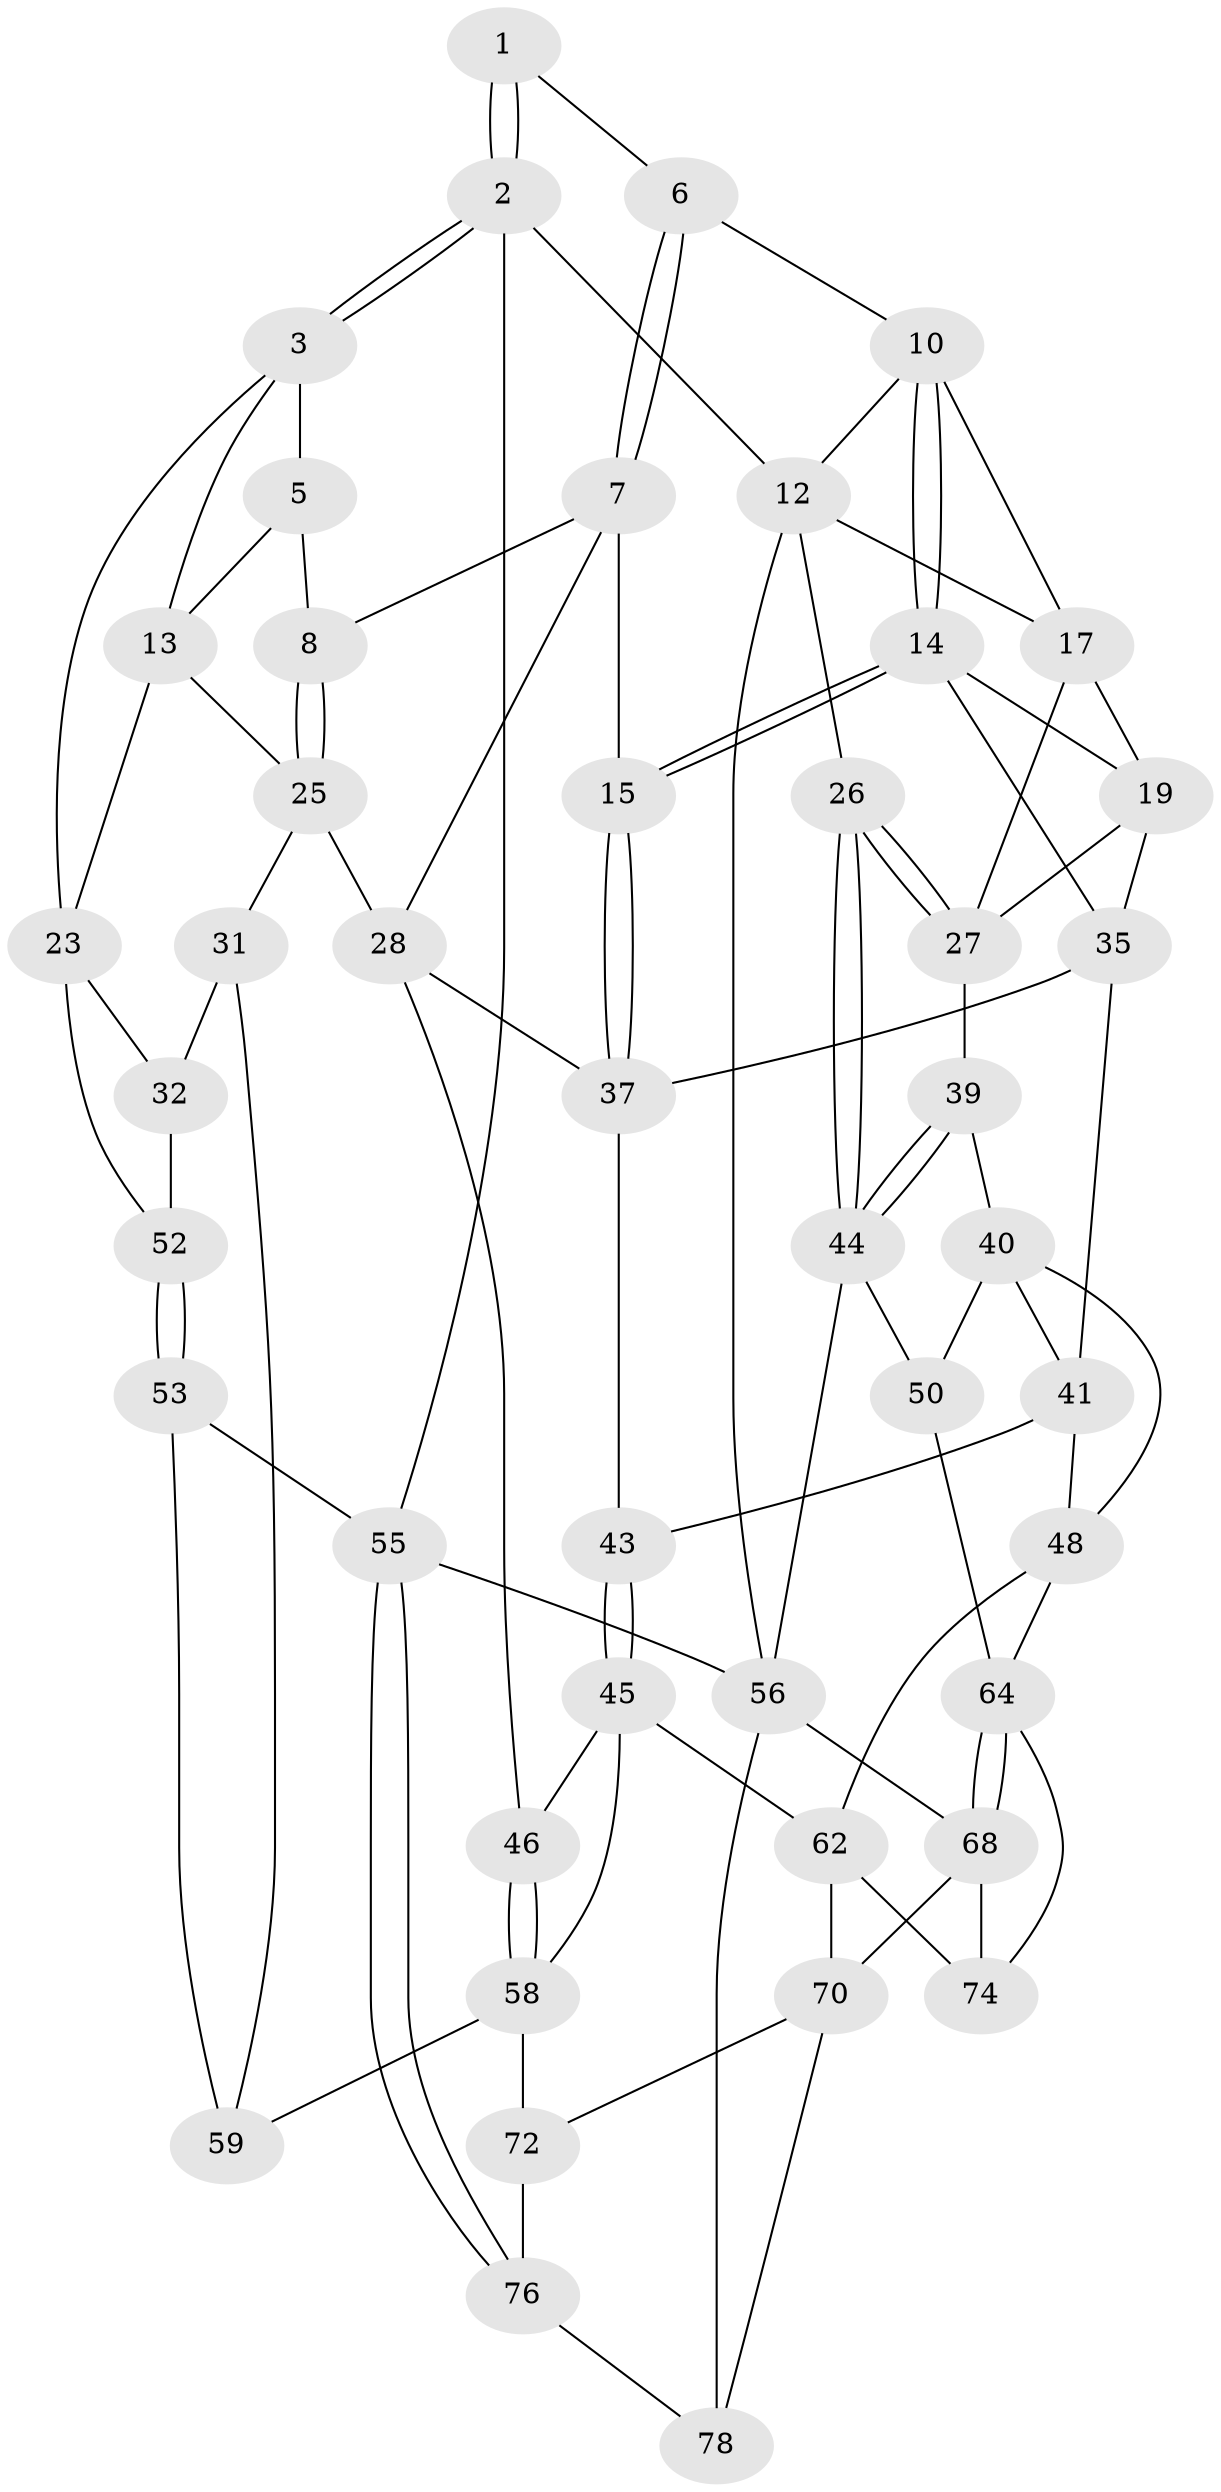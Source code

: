 // Generated by graph-tools (version 1.1) at 2025/24/03/03/25 07:24:33]
// undirected, 46 vertices, 98 edges
graph export_dot {
graph [start="1"]
  node [color=gray90,style=filled];
  1 [pos="+0.31957049862382003+0"];
  2 [pos="+0+0"];
  3 [pos="+0+0.006182813431913722",super="+4"];
  5 [pos="+0.2993597925653839+0",super="+9"];
  6 [pos="+0.48326724982732+0"];
  7 [pos="+0.385601837425644+0.21350947865915695",super="+16"];
  8 [pos="+0.29189690765460863+0.18927806183223836"];
  10 [pos="+0.6045075527834562+0",super="+11"];
  12 [pos="+1+0",super="+21"];
  13 [pos="+0.1314150158060981+0.1643803842663997",super="+22"];
  14 [pos="+0.5824992341897856+0.2375034403924917",super="+20"];
  15 [pos="+0.5625929600969788+0.25291451797535386"];
  17 [pos="+0.8481165110784827+0.10240886684760564",super="+18"];
  19 [pos="+0.7361632133143593+0.26387185954130293",super="+34"];
  23 [pos="+0.09085565994064478+0.25466958071575735",super="+24"];
  25 [pos="+0.22868123798876205+0.23892156356563726",super="+30"];
  26 [pos="+1+0.3357638577025751"];
  27 [pos="+0.9017861492230951+0.2540270434225892",super="+33"];
  28 [pos="+0.34340050808055783+0.4406565896257422",super="+29"];
  31 [pos="+0.22969736316598144+0.46094824643779875",super="+57"];
  32 [pos="+0.15540975219487632+0.45521119340827426",super="+51"];
  35 [pos="+0.6686368902597218+0.37813636462712413",super="+36"];
  37 [pos="+0.5670494194914265+0.41169931106437585",super="+38"];
  39 [pos="+0.8250245725619505+0.43912964292103673"];
  40 [pos="+0.7944980081890871+0.4769040516968429",super="+47"];
  41 [pos="+0.6936327088900375+0.48763319447515",super="+42"];
  43 [pos="+0.564630266369926+0.5790258217551337"];
  44 [pos="+1+0.4644091841530154",super="+49"];
  45 [pos="+0.4655441766020793+0.6743956980787643",super="+63"];
  46 [pos="+0.28361747013985467+0.4835113535600163"];
  48 [pos="+0.7246045501469787+0.6818136423069059",super="+61"];
  50 [pos="+0.8550763196428295+0.7103877532311401"];
  52 [pos="+0+0.4559095023216274"];
  53 [pos="+0+0.7851729165140906",super="+54"];
  55 [pos="+0+1"];
  56 [pos="+1+1",super="+67"];
  58 [pos="+0.1941983714740155+0.8043948152233504",super="+66"];
  59 [pos="+0.17616843062187704+0.8025323414208622",super="+60"];
  62 [pos="+0.46933744904366054+0.722457699129282",super="+69"];
  64 [pos="+0.8481933075237524+0.741519621863545",super="+65"];
  68 [pos="+0.827850278588936+1",super="+75"];
  70 [pos="+0.4822956597943308+0.9095038094987652",super="+71"];
  72 [pos="+0.37957749674742636+0.9078407498532005",super="+73"];
  74 [pos="+0.6648423467537345+0.8880245095545748"];
  76 [pos="+0.25893628766643095+1",super="+77"];
  78 [pos="+0.44281083506470537+1"];
  1 -- 2;
  1 -- 2;
  1 -- 6;
  2 -- 3;
  2 -- 3;
  2 -- 12;
  2 -- 55;
  3 -- 23;
  3 -- 5;
  3 -- 13;
  5 -- 8;
  5 -- 13;
  6 -- 7;
  6 -- 7;
  6 -- 10;
  7 -- 8;
  7 -- 15;
  7 -- 28;
  8 -- 25;
  8 -- 25;
  10 -- 14;
  10 -- 14;
  10 -- 17;
  10 -- 12;
  12 -- 56;
  12 -- 17;
  12 -- 26;
  13 -- 25;
  13 -- 23;
  14 -- 15;
  14 -- 15;
  14 -- 35;
  14 -- 19;
  15 -- 37;
  15 -- 37;
  17 -- 19;
  17 -- 27;
  19 -- 27;
  19 -- 35;
  23 -- 32;
  23 -- 52;
  25 -- 31;
  25 -- 28;
  26 -- 27;
  26 -- 27;
  26 -- 44;
  26 -- 44;
  27 -- 39;
  28 -- 46;
  28 -- 37;
  31 -- 32 [weight=2];
  31 -- 59;
  32 -- 52;
  35 -- 41;
  35 -- 37;
  37 -- 43;
  39 -- 40;
  39 -- 44;
  39 -- 44;
  40 -- 41;
  40 -- 48;
  40 -- 50;
  41 -- 48;
  41 -- 43;
  43 -- 45;
  43 -- 45;
  44 -- 56;
  44 -- 50;
  45 -- 46;
  45 -- 62;
  45 -- 58;
  46 -- 58;
  46 -- 58;
  48 -- 64;
  48 -- 62;
  50 -- 64;
  52 -- 53;
  52 -- 53;
  53 -- 59 [weight=2];
  53 -- 55;
  55 -- 76;
  55 -- 76;
  55 -- 56;
  56 -- 68;
  56 -- 78;
  58 -- 59;
  58 -- 72;
  62 -- 70;
  62 -- 74;
  64 -- 68;
  64 -- 68;
  64 -- 74;
  68 -- 74;
  68 -- 70;
  70 -- 72;
  70 -- 78;
  72 -- 76 [weight=2];
  76 -- 78;
}

